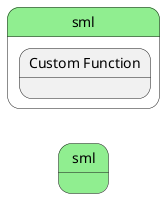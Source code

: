 @startuml
left to right direction


state "sml" as sml #lightgreen {
}


state "sml" as pstatename #lightgreen {
    state "Custom Function" as smlfunction {
    }
}





@enduml
